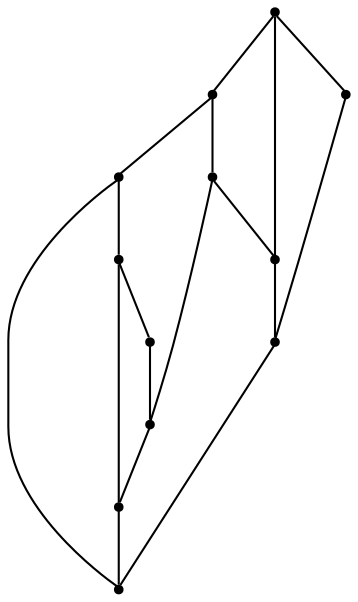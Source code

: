 graph {
  node [shape=point,comment="{\"directed\":false,\"doi\":\"10.1007/978-3-642-25878-7_39\",\"figure\":\"2 (3)\"}"]

  v0 [pos="1277.5003727746284,1425.9489461050912"]
  v1 [pos="1277.5003727746284,1484.6666038875717"]
  v2 [pos="1277.5003727746284,1543.3884585045982"]
  v3 [pos="1277.5003727746284,1602.1061162870787"]
  v4 [pos="1277.5003727746284,1660.82809808091"]
  v5 [pos="1453.7760694436533,1572.7473509842407"]
  v6 [pos="1453.7760694436533,1514.0254963672141"]
  v7 [pos="1453.7760694436533,1455.30888779337"]
  v8 [pos="1277.5003727746284,1367.2270914880644"]
  v9 [pos="1101.2225762889273,1572.7473509842407"]
  v10 [pos="1101.2225762889273,1514.0254963672141"]
  v11 [pos="1101.2225762889273,1455.30888779337"]

  v0 -- v8 [id="-1",pos="1277.5003727746284,1425.9489461050912 1277.7089227490562,1408.0377464994779 1279.5687240160514,1405.7666231259536 1280.8072340701362,1405.5623771780379 1277.5003727746284,1367.2270914880644 1277.5003727746284,1367.2270914880644 1277.5003727746284,1367.2270914880644"]
  v1 -- v0 [id="-2",pos="1277.5003727746284,1484.6666038875717 1277.7089227490562,1466.7554042819584 1279.5687240160514,1464.488350566176 1280.8072340701362,1464.2800349605184 1277.5003727746284,1425.9489461050912 1277.5003727746284,1425.9489461050912 1277.5003727746284,1425.9489461050912"]
  v11 -- v7 [id="-5",pos="1101.2225762889273,1455.30888779337 1101.2256941985374,1337.8683261852264 1101.2256941985374,1337.8683261852264 1101.2256941985374,1337.8683261852264 1453.7751149815276,1337.8683261852264 1453.7751149815276,1337.8683261852264 1453.7751149815276,1337.8683261852264 1453.7760694436533,1455.30888779337 1453.7760694436533,1455.30888779337 1453.7760694436533,1455.30888779337"]
  v11 -- v10 [id="-6",pos="1101.2225762889273,1455.30888779337 1101.2225762889273,1514.0254963672141 1101.2225762889273,1514.0254963672141 1101.2225762889273,1514.0254963672141"]
  v2 -- v1 [id="-8",pos="1277.5003727746284,1543.3884585045982 1277.7089227490562,1525.4730620644389 1279.5687240160514,1523.2019386909146 1280.8072340701362,1522.9976927429989 1277.5003727746284,1484.6666038875717 1277.5003727746284,1484.6666038875717 1277.5003727746284,1484.6666038875717"]
  v3 -- v2 [id="-9",pos="1277.5003727746284,1602.1061162870787 1277.7089227490562,1584.1949166814657 1279.5687240160514,1581.9237933079414 1280.8072340701362,1581.7195473600257 1277.5003727746284,1543.3884585045982 1277.5003727746284,1543.3884585045982 1277.5003727746284,1543.3884585045982"]
  v3 -- v4 [id="-10",pos="1277.5003727746284,1602.1061162870787 1277.500340959224,1642.9127016407506 1277.500340959224,1642.9127016407506 1277.500340959224,1642.9127016407506 1275.436157535749,1640.641451090422 1277.2960860643611,1642.9125744639462 1277.5003727746284,1660.82809808091"]
  v10 -- v9 [id="-11",pos="1101.2225762889273,1514.0254963672141 1101.2225762889273,1572.7473509842407 1101.2225762889273,1572.7473509842407 1101.2225762889273,1572.7473509842407"]
  v1 -- v5 [id="-12",pos="1277.5003727746284,1484.6666038875717 1453.7760694436533,1572.7473509842407 1453.7760694436533,1572.7473509842407 1453.7760694436533,1572.7473509842407"]
  v0 -- v6 [id="-13",pos="1277.5003727746284,1425.9489461050912 1453.7760694436533,1514.0254963672141 1453.7760694436533,1514.0254963672141 1453.7760694436533,1514.0254963672141"]
  v9 -- v5 [id="-17",pos="1101.2225762889273,1572.7473509842407 1101.2256941985374,1690.186863383748 1101.2256941985374,1690.186863383748 1101.2256941985374,1690.186863383748 1453.7751149815276,1690.186863383748 1453.7751149815276,1690.186863383748 1453.7751149815276,1690.186863383748 1453.7760694436533,1572.7473509842407 1453.7760694436533,1572.7473509842407 1453.7760694436533,1572.7473509842407"]
  v6 -- v5 [id="-18",pos="1453.7760694436533,1514.0254963672141 1453.7760694436533,1572.7473509842407 1453.7760694436533,1572.7473509842407 1453.7760694436533,1572.7473509842407"]
  v7 -- v6 [id="-26",pos="1453.7760694436533,1455.30888779337 1453.7760694436533,1514.0254963672141 1453.7760694436533,1514.0254963672141 1453.7760694436533,1514.0254963672141"]
  v8 -- v7 [id="-14",pos="1277.5003727746284,1367.2270914880644 1453.7760694436533,1455.30888779337 1453.7760694436533,1455.30888779337 1453.7760694436533,1455.30888779337"]
  v3 -- v10 [id="-19",pos="1277.5003727746284,1602.1061162870787 1261.3746397176226,1594.279782919215 1258.5014541965504,1594.9257139089189 1257.759137186123,1595.946689294889 1101.2225762889273,1514.0254963672141 1101.2225762889273,1514.0254963672141 1101.2225762889273,1514.0254963672141"]
  v4 -- v9 [id="-20",pos="1277.5003727746284,1660.82809808091 1261.562223340693,1652.6306627977174 1260.3570558301933,1649.9427810360735 1260.7282779662153,1648.7384166981142 1101.2225762889273,1572.7473509842407 1101.2225762889273,1572.7473509842407 1101.2225762889273,1572.7473509842407"]
  v2 -- v11 [id="-21",pos="1277.5003727746284,1543.3884585045982 1261.562223340693,1535.19115039821 1260.3570558301933,1532.5032686365662 1260.7282779662153,1531.298904298607 1101.2225762889273,1455.30888779337 1101.2225762889273,1455.30888779337 1101.2225762889273,1455.30888779337"]
}